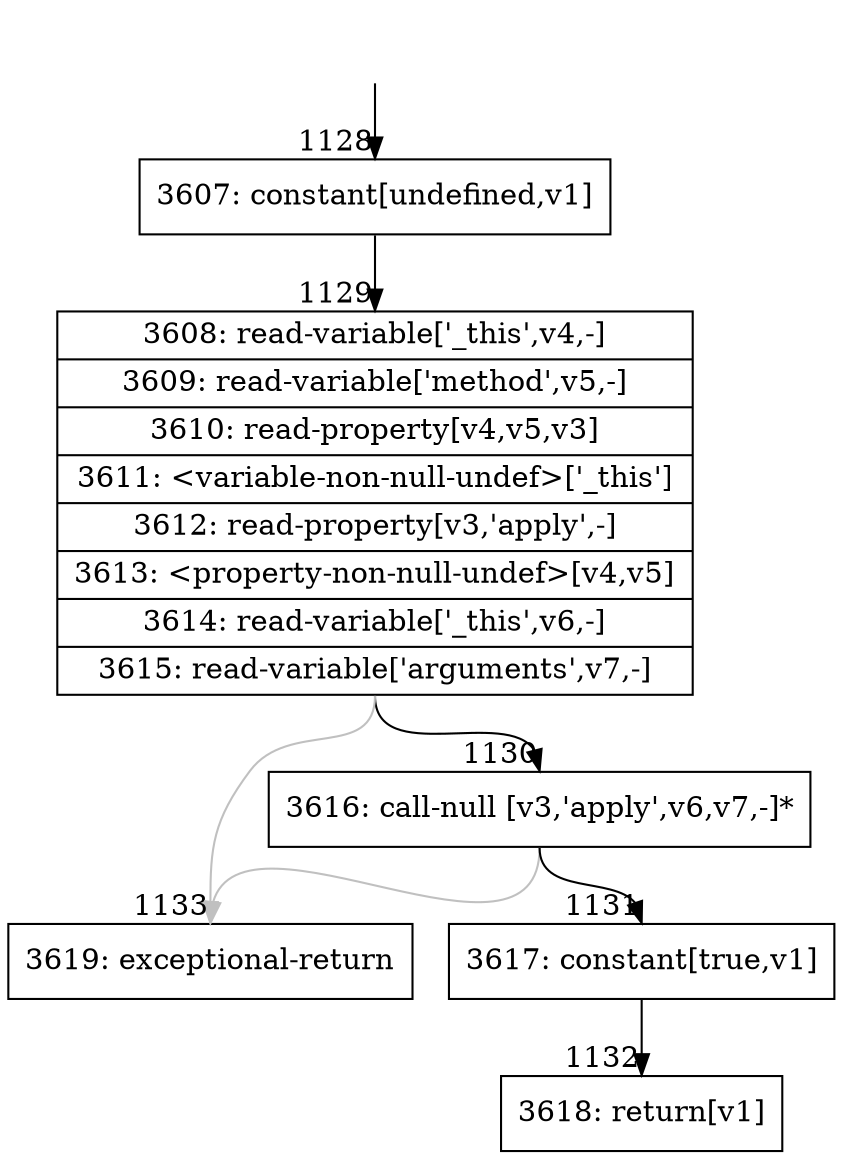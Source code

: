 digraph {
rankdir="TD"
BB_entry99[shape=none,label=""];
BB_entry99 -> BB1128 [tailport=s, headport=n, headlabel="    1128"]
BB1128 [shape=record label="{3607: constant[undefined,v1]}" ] 
BB1128 -> BB1129 [tailport=s, headport=n, headlabel="      1129"]
BB1129 [shape=record label="{3608: read-variable['_this',v4,-]|3609: read-variable['method',v5,-]|3610: read-property[v4,v5,v3]|3611: \<variable-non-null-undef\>['_this']|3612: read-property[v3,'apply',-]|3613: \<property-non-null-undef\>[v4,v5]|3614: read-variable['_this',v6,-]|3615: read-variable['arguments',v7,-]}" ] 
BB1129 -> BB1130 [tailport=s, headport=n, headlabel="      1130"]
BB1129 -> BB1133 [tailport=s, headport=n, color=gray, headlabel="      1133"]
BB1130 [shape=record label="{3616: call-null [v3,'apply',v6,v7,-]*}" ] 
BB1130 -> BB1131 [tailport=s, headport=n, headlabel="      1131"]
BB1130 -> BB1133 [tailport=s, headport=n, color=gray]
BB1131 [shape=record label="{3617: constant[true,v1]}" ] 
BB1131 -> BB1132 [tailport=s, headport=n, headlabel="      1132"]
BB1132 [shape=record label="{3618: return[v1]}" ] 
BB1133 [shape=record label="{3619: exceptional-return}" ] 
//#$~ 965
}
